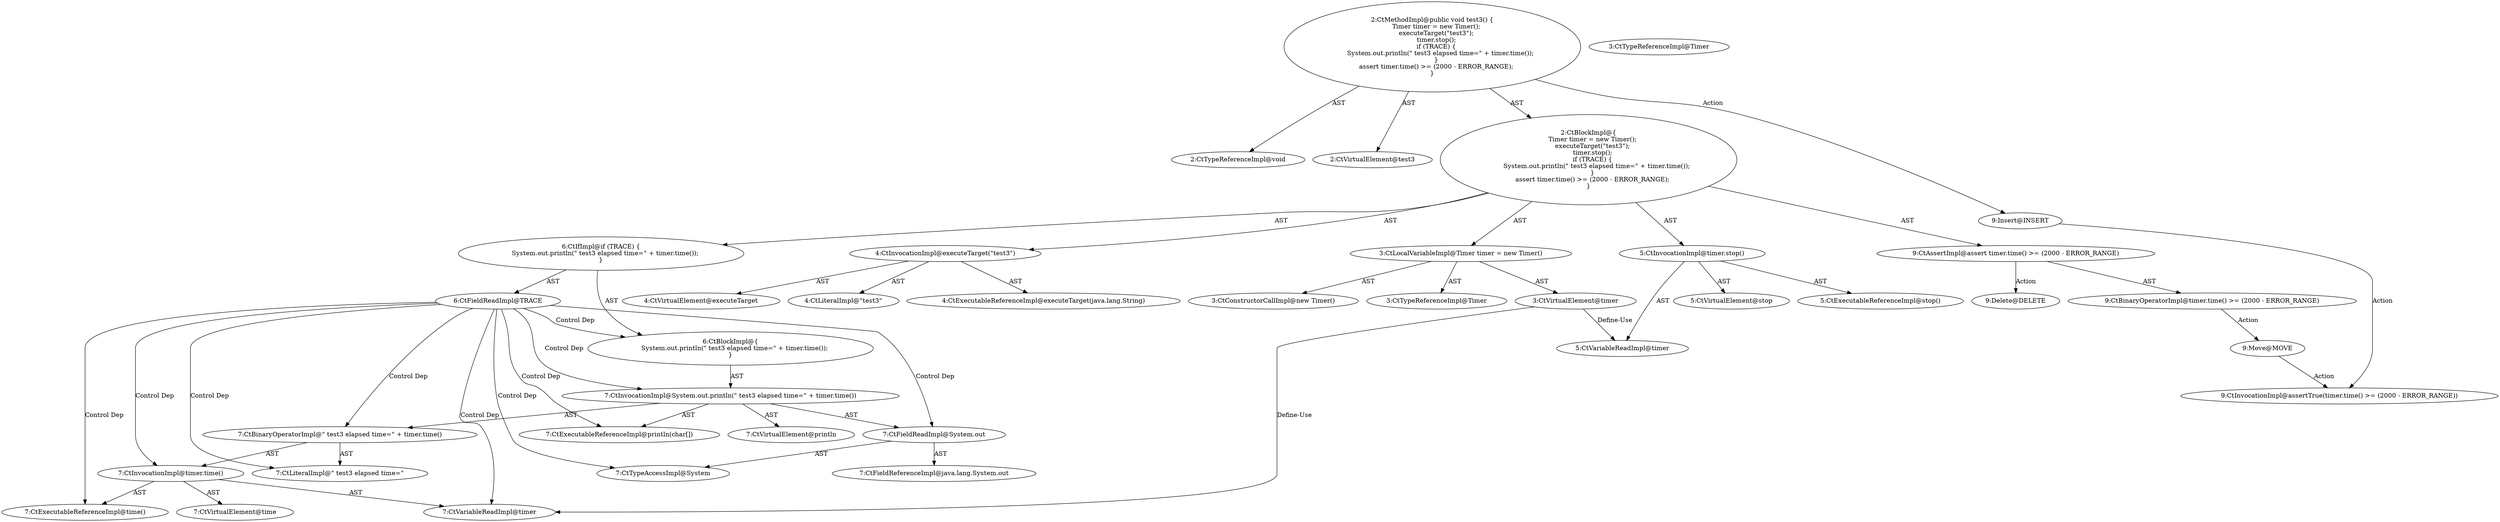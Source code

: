 digraph "test3#?" {
0 [label="2:CtTypeReferenceImpl@void" shape=ellipse]
1 [label="2:CtVirtualElement@test3" shape=ellipse]
2 [label="3:CtTypeReferenceImpl@Timer" shape=ellipse]
3 [label="3:CtTypeReferenceImpl@Timer" shape=ellipse]
4 [label="3:CtConstructorCallImpl@new Timer()" shape=ellipse]
5 [label="3:CtVirtualElement@timer" shape=ellipse]
6 [label="3:CtLocalVariableImpl@Timer timer = new Timer()" shape=ellipse]
7 [label="4:CtExecutableReferenceImpl@executeTarget(java.lang.String)" shape=ellipse]
8 [label="4:CtVirtualElement@executeTarget" shape=ellipse]
9 [label="4:CtLiteralImpl@\"test3\"" shape=ellipse]
10 [label="4:CtInvocationImpl@executeTarget(\"test3\")" shape=ellipse]
11 [label="5:CtExecutableReferenceImpl@stop()" shape=ellipse]
12 [label="5:CtVirtualElement@stop" shape=ellipse]
13 [label="5:CtVariableReadImpl@timer" shape=ellipse]
14 [label="5:CtInvocationImpl@timer.stop()" shape=ellipse]
15 [label="6:CtFieldReadImpl@TRACE" shape=ellipse]
16 [label="7:CtExecutableReferenceImpl@println(char[])" shape=ellipse]
17 [label="7:CtVirtualElement@println" shape=ellipse]
18 [label="7:CtTypeAccessImpl@System" shape=ellipse]
19 [label="7:CtFieldReadImpl@System.out" shape=ellipse]
20 [label="7:CtFieldReferenceImpl@java.lang.System.out" shape=ellipse]
21 [label="7:CtLiteralImpl@\" test3 elapsed time=\"" shape=ellipse]
22 [label="7:CtExecutableReferenceImpl@time()" shape=ellipse]
23 [label="7:CtVirtualElement@time" shape=ellipse]
24 [label="7:CtVariableReadImpl@timer" shape=ellipse]
25 [label="7:CtInvocationImpl@timer.time()" shape=ellipse]
26 [label="7:CtBinaryOperatorImpl@\" test3 elapsed time=\" + timer.time()" shape=ellipse]
27 [label="7:CtInvocationImpl@System.out.println(\" test3 elapsed time=\" + timer.time())" shape=ellipse]
28 [label="6:CtBlockImpl@\{
    System.out.println(\" test3 elapsed time=\" + timer.time());
\}" shape=ellipse]
29 [label="6:CtIfImpl@if (TRACE) \{
    System.out.println(\" test3 elapsed time=\" + timer.time());
\}" shape=ellipse]
30 [label="9:CtAssertImpl@assert timer.time() >= (2000 - ERROR_RANGE)" shape=ellipse]
31 [label="9:CtBinaryOperatorImpl@timer.time() >= (2000 - ERROR_RANGE)" shape=ellipse]
32 [label="2:CtBlockImpl@\{
    Timer timer = new Timer();
    executeTarget(\"test3\");
    timer.stop();
    if (TRACE) \{
        System.out.println(\" test3 elapsed time=\" + timer.time());
    \}
    assert timer.time() >= (2000 - ERROR_RANGE);
\}" shape=ellipse]
33 [label="2:CtMethodImpl@public void test3() \{
    Timer timer = new Timer();
    executeTarget(\"test3\");
    timer.stop();
    if (TRACE) \{
        System.out.println(\" test3 elapsed time=\" + timer.time());
    \}
    assert timer.time() >= (2000 - ERROR_RANGE);
\}" shape=ellipse]
34 [label="9:Delete@DELETE" shape=ellipse]
35 [label="9:Insert@INSERT" shape=ellipse]
36 [label="9:CtInvocationImpl@assertTrue(timer.time() >= (2000 - ERROR_RANGE))" shape=ellipse]
37 [label="9:Move@MOVE" shape=ellipse]
5 -> 13 [label="Define-Use"];
5 -> 24 [label="Define-Use"];
6 -> 5 [label="AST"];
6 -> 2 [label="AST"];
6 -> 4 [label="AST"];
10 -> 8 [label="AST"];
10 -> 7 [label="AST"];
10 -> 9 [label="AST"];
14 -> 12 [label="AST"];
14 -> 13 [label="AST"];
14 -> 11 [label="AST"];
15 -> 28 [label="Control Dep"];
15 -> 27 [label="Control Dep"];
15 -> 16 [label="Control Dep"];
15 -> 19 [label="Control Dep"];
15 -> 18 [label="Control Dep"];
15 -> 26 [label="Control Dep"];
15 -> 21 [label="Control Dep"];
15 -> 25 [label="Control Dep"];
15 -> 22 [label="Control Dep"];
15 -> 24 [label="Control Dep"];
19 -> 18 [label="AST"];
19 -> 20 [label="AST"];
25 -> 23 [label="AST"];
25 -> 24 [label="AST"];
25 -> 22 [label="AST"];
26 -> 21 [label="AST"];
26 -> 25 [label="AST"];
27 -> 17 [label="AST"];
27 -> 19 [label="AST"];
27 -> 16 [label="AST"];
27 -> 26 [label="AST"];
28 -> 27 [label="AST"];
29 -> 15 [label="AST"];
29 -> 28 [label="AST"];
30 -> 31 [label="AST"];
30 -> 34 [label="Action"];
31 -> 37 [label="Action"];
32 -> 6 [label="AST"];
32 -> 10 [label="AST"];
32 -> 14 [label="AST"];
32 -> 29 [label="AST"];
32 -> 30 [label="AST"];
33 -> 1 [label="AST"];
33 -> 0 [label="AST"];
33 -> 32 [label="AST"];
33 -> 35 [label="Action"];
35 -> 36 [label="Action"];
37 -> 36 [label="Action"];
}